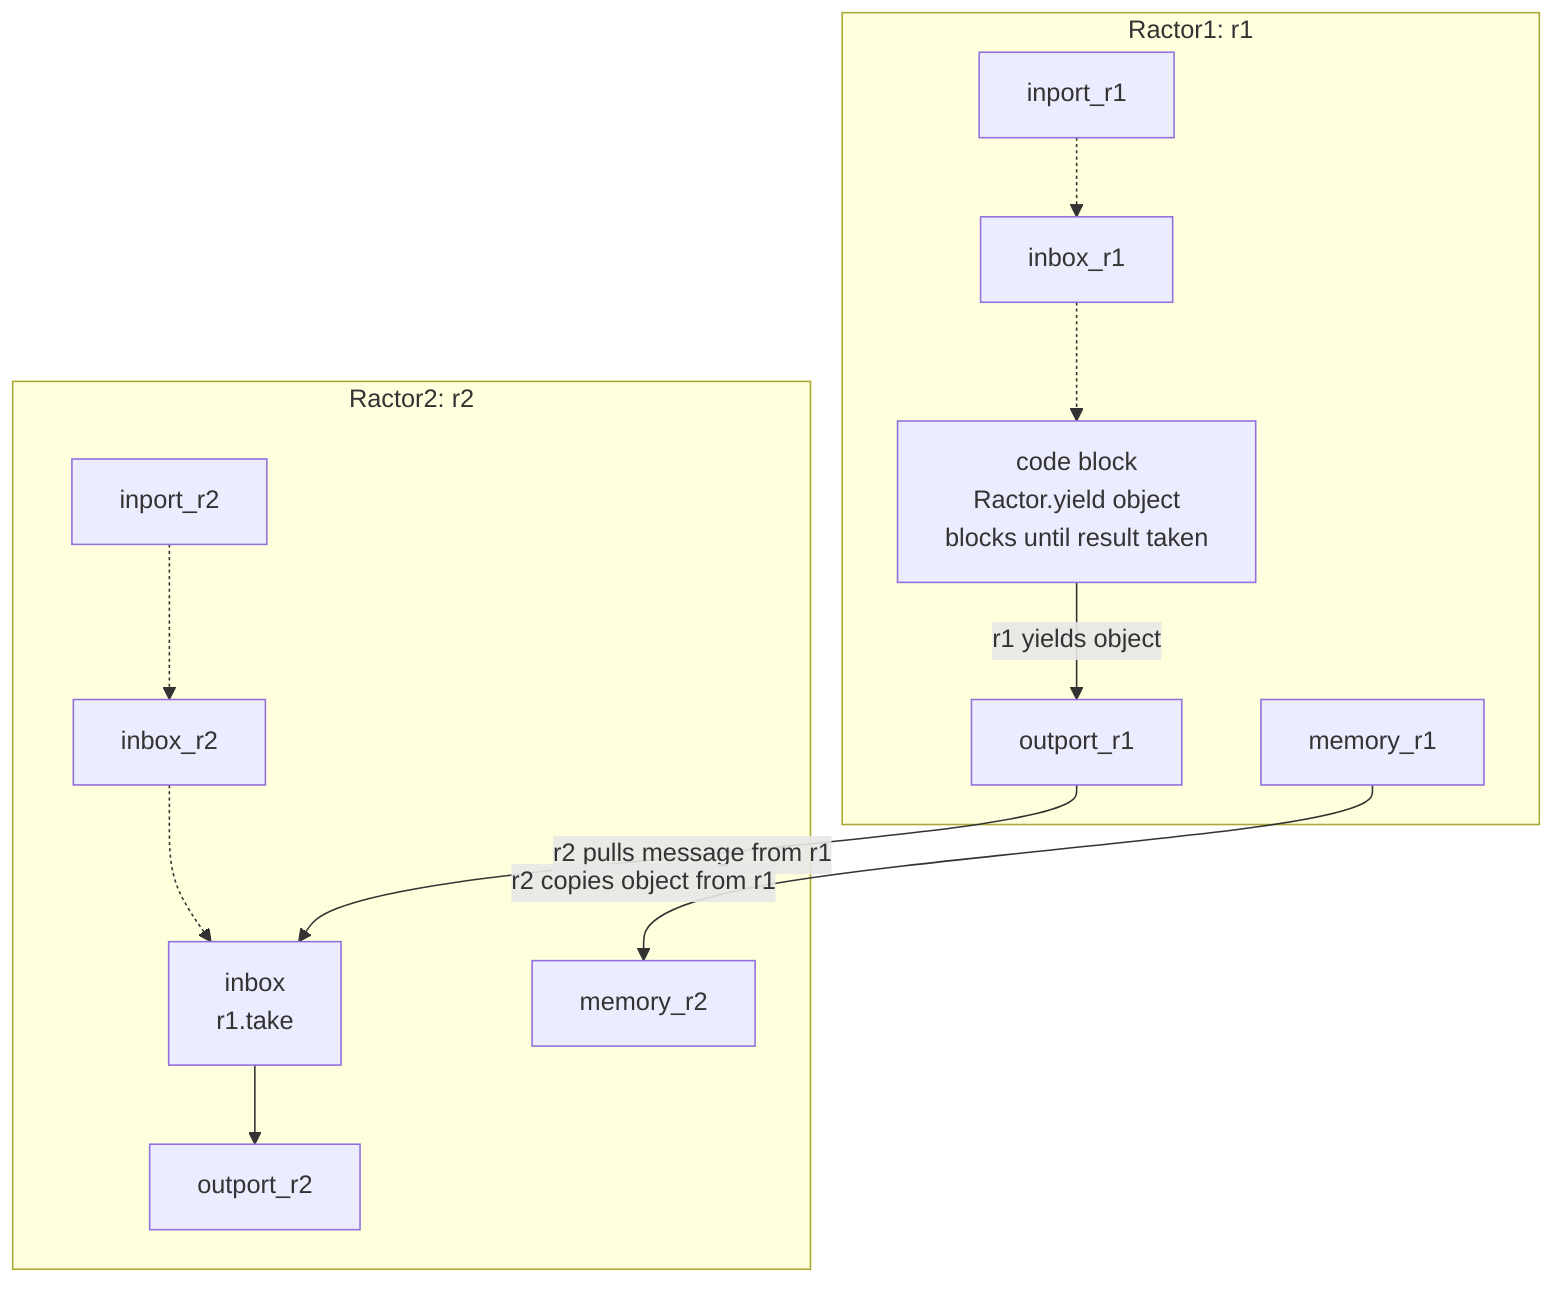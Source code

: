 graph TD
    inport_r1 -.-> inbox_r1
    inbox_r1 -.-> codeblock_r1
    codeblock_r1 --> |r1 yields object| outport_r1
    outport_r1--> |r2 pulls message from r1| codeblock_r2
    memory_r1 -->|r2 copies object from r1| memory_r2

    inport_r2 -.-> inbox_r2
    inbox_r2 -.-> codeblock_r2
    codeblock_r2 --> outport_r2

    subgraph Ractor2: r2
    memory_r2
    inport_r2
    inbox_r2
    codeblock_r2[inbox <br> r1.take]
    outport_r2
    end

    subgraph Ractor1: r1
    memory_r1
    inport_r1
    inbox_r1
    codeblock_r1[code block <br>Ractor.yield object <br> blocks until result taken]
    outport_r1
    end